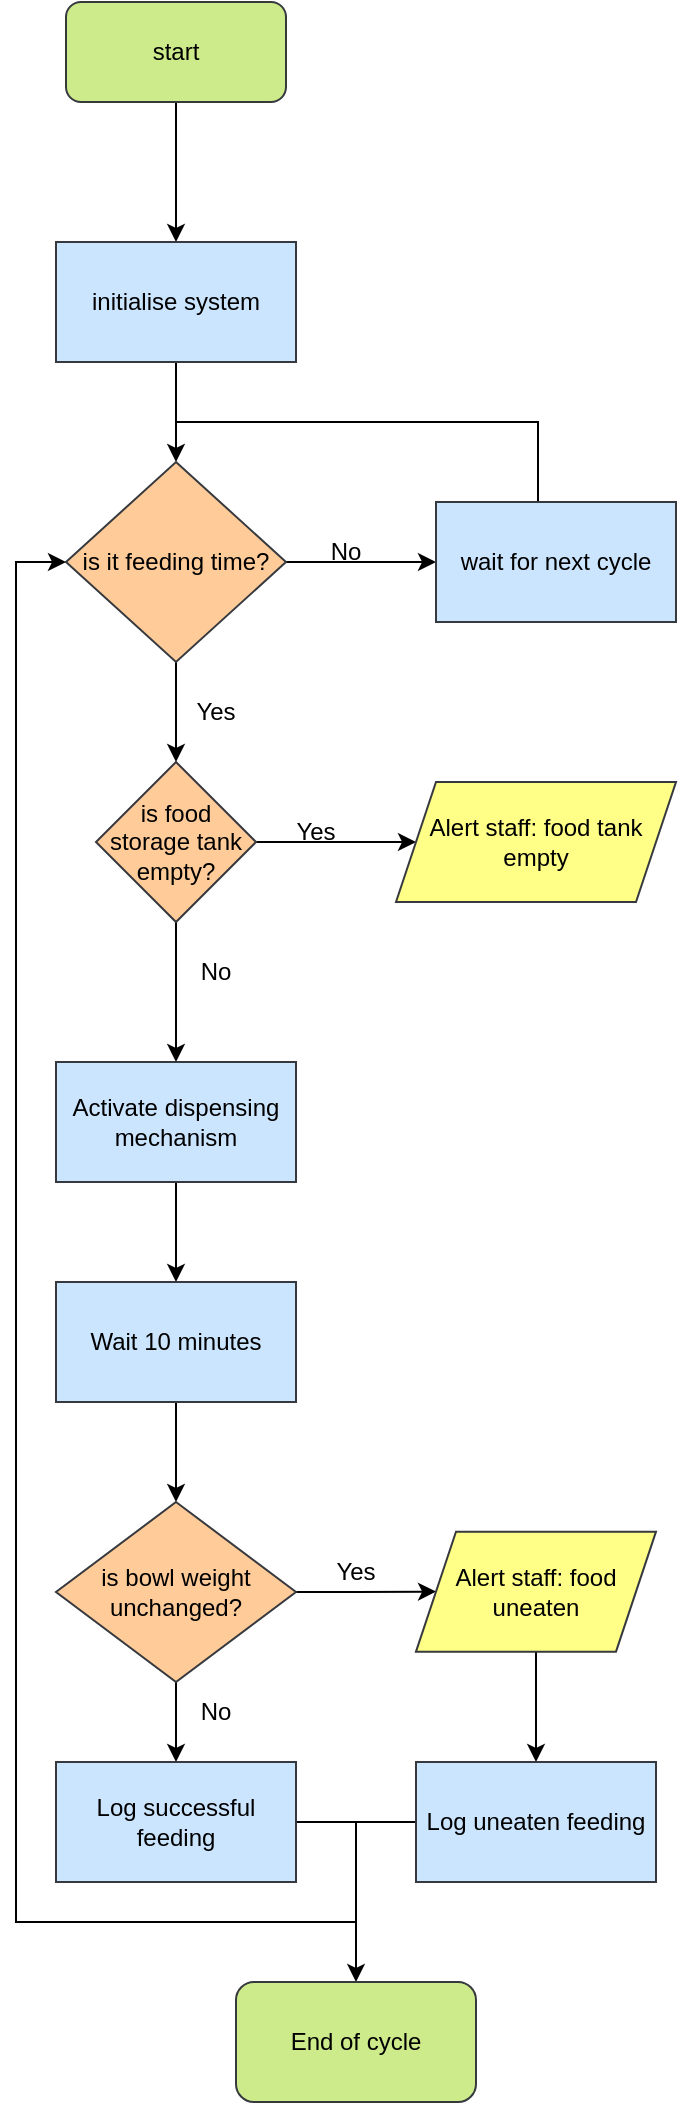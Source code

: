 <mxfile version="28.0.6">
  <diagram name="Page-1" id="6K2BgMXFqX1pXMdaMzfA">
    <mxGraphModel dx="793" dy="555" grid="1" gridSize="10" guides="1" tooltips="1" connect="1" arrows="1" fold="1" page="1" pageScale="1" pageWidth="850" pageHeight="1100" math="0" shadow="0">
      <root>
        <mxCell id="0" />
        <mxCell id="1" parent="0" />
        <mxCell id="g5bCHyjx391Lb0gOH2dI-18" style="edgeStyle=orthogonalEdgeStyle;rounded=0;orthogonalLoop=1;jettySize=auto;html=1;exitX=0.5;exitY=1;exitDx=0;exitDy=0;entryX=0.5;entryY=0;entryDx=0;entryDy=0;" edge="1" parent="1" source="g5bCHyjx391Lb0gOH2dI-2" target="g5bCHyjx391Lb0gOH2dI-4">
          <mxGeometry relative="1" as="geometry" />
        </mxCell>
        <mxCell id="g5bCHyjx391Lb0gOH2dI-2" value="start" style="rounded=1;whiteSpace=wrap;html=1;fillColor=#cdeb8b;strokeColor=#36393d;" vertex="1" parent="1">
          <mxGeometry x="65" y="40" width="110" height="50" as="geometry" />
        </mxCell>
        <mxCell id="g5bCHyjx391Lb0gOH2dI-5" style="edgeStyle=orthogonalEdgeStyle;rounded=0;orthogonalLoop=1;jettySize=auto;html=1;" edge="1" parent="1" source="g5bCHyjx391Lb0gOH2dI-4" target="g5bCHyjx391Lb0gOH2dI-6">
          <mxGeometry relative="1" as="geometry">
            <mxPoint x="120" y="240" as="targetPoint" />
          </mxGeometry>
        </mxCell>
        <mxCell id="g5bCHyjx391Lb0gOH2dI-4" value="initialise system" style="rounded=0;whiteSpace=wrap;html=1;fillColor=#cce5ff;strokeColor=#36393d;" vertex="1" parent="1">
          <mxGeometry x="60" y="160" width="120" height="60" as="geometry" />
        </mxCell>
        <mxCell id="g5bCHyjx391Lb0gOH2dI-19" style="edgeStyle=orthogonalEdgeStyle;rounded=0;orthogonalLoop=1;jettySize=auto;html=1;exitX=1;exitY=0.5;exitDx=0;exitDy=0;entryX=0;entryY=0.5;entryDx=0;entryDy=0;" edge="1" parent="1" source="g5bCHyjx391Lb0gOH2dI-6" target="g5bCHyjx391Lb0gOH2dI-13">
          <mxGeometry relative="1" as="geometry" />
        </mxCell>
        <mxCell id="g5bCHyjx391Lb0gOH2dI-21" style="edgeStyle=orthogonalEdgeStyle;rounded=0;orthogonalLoop=1;jettySize=auto;html=1;entryX=0.5;entryY=0;entryDx=0;entryDy=0;" edge="1" parent="1" source="g5bCHyjx391Lb0gOH2dI-6" target="g5bCHyjx391Lb0gOH2dI-9">
          <mxGeometry relative="1" as="geometry">
            <mxPoint x="115" y="410" as="targetPoint" />
          </mxGeometry>
        </mxCell>
        <mxCell id="g5bCHyjx391Lb0gOH2dI-6" value="is it feeding time?" style="rhombus;whiteSpace=wrap;html=1;fillColor=#ffcc99;strokeColor=#36393d;" vertex="1" parent="1">
          <mxGeometry x="65" y="270" width="110" height="100" as="geometry" />
        </mxCell>
        <mxCell id="g5bCHyjx391Lb0gOH2dI-11" style="edgeStyle=orthogonalEdgeStyle;rounded=0;orthogonalLoop=1;jettySize=auto;html=1;" edge="1" parent="1" source="g5bCHyjx391Lb0gOH2dI-9" target="g5bCHyjx391Lb0gOH2dI-12">
          <mxGeometry relative="1" as="geometry">
            <mxPoint x="120" y="490" as="targetPoint" />
          </mxGeometry>
        </mxCell>
        <mxCell id="g5bCHyjx391Lb0gOH2dI-25" style="edgeStyle=orthogonalEdgeStyle;rounded=0;orthogonalLoop=1;jettySize=auto;html=1;exitX=1;exitY=0.5;exitDx=0;exitDy=0;" edge="1" parent="1" source="g5bCHyjx391Lb0gOH2dI-9" target="g5bCHyjx391Lb0gOH2dI-26">
          <mxGeometry relative="1" as="geometry">
            <mxPoint x="240" y="460" as="targetPoint" />
          </mxGeometry>
        </mxCell>
        <mxCell id="g5bCHyjx391Lb0gOH2dI-9" value="is food storage tank empty?" style="rhombus;whiteSpace=wrap;html=1;fillColor=#ffcc99;strokeColor=#36393d;" vertex="1" parent="1">
          <mxGeometry x="80" y="420" width="80" height="80" as="geometry" />
        </mxCell>
        <mxCell id="g5bCHyjx391Lb0gOH2dI-27" style="edgeStyle=orthogonalEdgeStyle;rounded=0;orthogonalLoop=1;jettySize=auto;html=1;" edge="1" parent="1" source="g5bCHyjx391Lb0gOH2dI-12" target="g5bCHyjx391Lb0gOH2dI-28">
          <mxGeometry relative="1" as="geometry">
            <mxPoint x="120" y="700" as="targetPoint" />
          </mxGeometry>
        </mxCell>
        <mxCell id="g5bCHyjx391Lb0gOH2dI-12" value="Activate dispensing mechanism" style="rounded=0;whiteSpace=wrap;html=1;fillColor=#cce5ff;strokeColor=#36393d;" vertex="1" parent="1">
          <mxGeometry x="60" y="570" width="120" height="60" as="geometry" />
        </mxCell>
        <mxCell id="g5bCHyjx391Lb0gOH2dI-23" style="edgeStyle=orthogonalEdgeStyle;rounded=0;orthogonalLoop=1;jettySize=auto;html=1;endArrow=none;endFill=0;" edge="1" parent="1">
          <mxGeometry relative="1" as="geometry">
            <mxPoint x="120" y="250" as="targetPoint" />
            <mxPoint x="301" y="290" as="sourcePoint" />
            <Array as="points">
              <mxPoint x="301" y="250" />
            </Array>
          </mxGeometry>
        </mxCell>
        <mxCell id="g5bCHyjx391Lb0gOH2dI-13" value="wait for next cycle" style="rounded=0;whiteSpace=wrap;html=1;fillColor=#cce5ff;strokeColor=#36393d;" vertex="1" parent="1">
          <mxGeometry x="250" y="290" width="120" height="60" as="geometry" />
        </mxCell>
        <mxCell id="g5bCHyjx391Lb0gOH2dI-26" value="Alert staff: food tank empty" style="shape=parallelogram;perimeter=parallelogramPerimeter;whiteSpace=wrap;html=1;fixedSize=1;fillColor=#ffff88;strokeColor=#36393d;" vertex="1" parent="1">
          <mxGeometry x="230" y="430" width="140" height="60" as="geometry" />
        </mxCell>
        <mxCell id="g5bCHyjx391Lb0gOH2dI-29" style="edgeStyle=orthogonalEdgeStyle;rounded=0;orthogonalLoop=1;jettySize=auto;html=1;" edge="1" parent="1" source="g5bCHyjx391Lb0gOH2dI-28" target="g5bCHyjx391Lb0gOH2dI-30">
          <mxGeometry relative="1" as="geometry">
            <mxPoint x="120" y="780" as="targetPoint" />
          </mxGeometry>
        </mxCell>
        <mxCell id="g5bCHyjx391Lb0gOH2dI-28" value="Wait 10 minutes" style="rounded=0;whiteSpace=wrap;html=1;fillColor=#cce5ff;strokeColor=#36393d;" vertex="1" parent="1">
          <mxGeometry x="60" y="680" width="120" height="60" as="geometry" />
        </mxCell>
        <mxCell id="g5bCHyjx391Lb0gOH2dI-31" style="edgeStyle=orthogonalEdgeStyle;rounded=0;orthogonalLoop=1;jettySize=auto;html=1;exitX=1;exitY=0.5;exitDx=0;exitDy=0;" edge="1" parent="1" source="g5bCHyjx391Lb0gOH2dI-30" target="g5bCHyjx391Lb0gOH2dI-32">
          <mxGeometry relative="1" as="geometry">
            <mxPoint x="220" y="834.818" as="targetPoint" />
          </mxGeometry>
        </mxCell>
        <mxCell id="g5bCHyjx391Lb0gOH2dI-37" style="edgeStyle=orthogonalEdgeStyle;rounded=0;orthogonalLoop=1;jettySize=auto;html=1;" edge="1" parent="1" source="g5bCHyjx391Lb0gOH2dI-30" target="g5bCHyjx391Lb0gOH2dI-38">
          <mxGeometry relative="1" as="geometry">
            <mxPoint x="120" y="920" as="targetPoint" />
          </mxGeometry>
        </mxCell>
        <mxCell id="g5bCHyjx391Lb0gOH2dI-30" value="is bowl weight unchanged?" style="rhombus;whiteSpace=wrap;html=1;fillColor=#ffcc99;strokeColor=#36393d;" vertex="1" parent="1">
          <mxGeometry x="60" y="790" width="120" height="90" as="geometry" />
        </mxCell>
        <mxCell id="g5bCHyjx391Lb0gOH2dI-35" style="edgeStyle=orthogonalEdgeStyle;rounded=0;orthogonalLoop=1;jettySize=auto;html=1;" edge="1" parent="1" source="g5bCHyjx391Lb0gOH2dI-32" target="g5bCHyjx391Lb0gOH2dI-36">
          <mxGeometry relative="1" as="geometry">
            <mxPoint x="300" y="920" as="targetPoint" />
          </mxGeometry>
        </mxCell>
        <mxCell id="g5bCHyjx391Lb0gOH2dI-32" value="Alert staff: food uneaten" style="shape=parallelogram;perimeter=parallelogramPerimeter;whiteSpace=wrap;html=1;fixedSize=1;fillColor=#ffff88;strokeColor=#36393d;" vertex="1" parent="1">
          <mxGeometry x="240" y="804.818" width="120" height="60" as="geometry" />
        </mxCell>
        <mxCell id="g5bCHyjx391Lb0gOH2dI-41" style="edgeStyle=orthogonalEdgeStyle;rounded=0;orthogonalLoop=1;jettySize=auto;html=1;exitX=0;exitY=0.5;exitDx=0;exitDy=0;endArrow=none;endFill=0;" edge="1" parent="1" source="g5bCHyjx391Lb0gOH2dI-36">
          <mxGeometry relative="1" as="geometry">
            <mxPoint x="210" y="950.273" as="targetPoint" />
          </mxGeometry>
        </mxCell>
        <mxCell id="g5bCHyjx391Lb0gOH2dI-36" value="Log uneaten feeding" style="rounded=0;whiteSpace=wrap;html=1;fillColor=#cce5ff;strokeColor=#36393d;" vertex="1" parent="1">
          <mxGeometry x="240" y="920" width="120" height="60" as="geometry" />
        </mxCell>
        <mxCell id="g5bCHyjx391Lb0gOH2dI-39" style="edgeStyle=orthogonalEdgeStyle;rounded=0;orthogonalLoop=1;jettySize=auto;html=1;entryX=0;entryY=0.5;entryDx=0;entryDy=0;" edge="1" parent="1" source="g5bCHyjx391Lb0gOH2dI-38" target="g5bCHyjx391Lb0gOH2dI-6">
          <mxGeometry relative="1" as="geometry">
            <mxPoint x="40" y="310" as="targetPoint" />
            <Array as="points">
              <mxPoint x="210" y="950" />
              <mxPoint x="210" y="1000" />
              <mxPoint x="40" y="1000" />
              <mxPoint x="40" y="320" />
            </Array>
          </mxGeometry>
        </mxCell>
        <mxCell id="g5bCHyjx391Lb0gOH2dI-38" value="Log successful feeding" style="rounded=0;whiteSpace=wrap;html=1;fillColor=#cce5ff;strokeColor=#36393d;" vertex="1" parent="1">
          <mxGeometry x="60" y="920" width="120" height="60" as="geometry" />
        </mxCell>
        <mxCell id="g5bCHyjx391Lb0gOH2dI-42" value="" style="endArrow=classic;html=1;rounded=0;" edge="1" parent="1" target="g5bCHyjx391Lb0gOH2dI-43">
          <mxGeometry width="50" height="50" relative="1" as="geometry">
            <mxPoint x="210" y="1000" as="sourcePoint" />
            <mxPoint x="210" y="1040" as="targetPoint" />
          </mxGeometry>
        </mxCell>
        <mxCell id="g5bCHyjx391Lb0gOH2dI-43" value="End of cycle" style="rounded=1;whiteSpace=wrap;html=1;fillColor=#cdeb8b;strokeColor=#36393d;" vertex="1" parent="1">
          <mxGeometry x="150" y="1030" width="120" height="60" as="geometry" />
        </mxCell>
        <mxCell id="g5bCHyjx391Lb0gOH2dI-44" value="No" style="text;html=1;align=center;verticalAlign=middle;whiteSpace=wrap;rounded=0;" vertex="1" parent="1">
          <mxGeometry x="175" y="300" width="60" height="30" as="geometry" />
        </mxCell>
        <mxCell id="g5bCHyjx391Lb0gOH2dI-47" value="Yes" style="text;html=1;align=center;verticalAlign=middle;whiteSpace=wrap;rounded=0;" vertex="1" parent="1">
          <mxGeometry x="110" y="380" width="60" height="30" as="geometry" />
        </mxCell>
        <mxCell id="g5bCHyjx391Lb0gOH2dI-48" value="Yes" style="text;html=1;align=center;verticalAlign=middle;whiteSpace=wrap;rounded=0;" vertex="1" parent="1">
          <mxGeometry x="160" y="440" width="60" height="30" as="geometry" />
        </mxCell>
        <mxCell id="g5bCHyjx391Lb0gOH2dI-49" value="No" style="text;html=1;align=center;verticalAlign=middle;whiteSpace=wrap;rounded=0;" vertex="1" parent="1">
          <mxGeometry x="110" y="510" width="60" height="30" as="geometry" />
        </mxCell>
        <mxCell id="g5bCHyjx391Lb0gOH2dI-50" value="Yes" style="text;html=1;align=center;verticalAlign=middle;whiteSpace=wrap;rounded=0;" vertex="1" parent="1">
          <mxGeometry x="180" y="810" width="60" height="30" as="geometry" />
        </mxCell>
        <mxCell id="g5bCHyjx391Lb0gOH2dI-52" value="No" style="text;html=1;align=center;verticalAlign=middle;whiteSpace=wrap;rounded=0;" vertex="1" parent="1">
          <mxGeometry x="110" y="880" width="60" height="30" as="geometry" />
        </mxCell>
      </root>
    </mxGraphModel>
  </diagram>
</mxfile>

